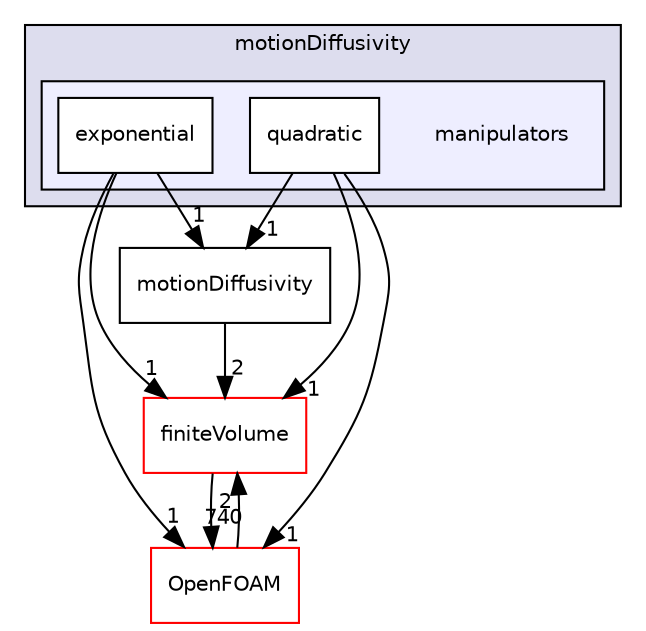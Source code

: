 digraph "src/fvMotionSolver/motionDiffusivity/manipulators" {
  bgcolor=transparent;
  compound=true
  node [ fontsize="10", fontname="Helvetica"];
  edge [ labelfontsize="10", labelfontname="Helvetica"];
  subgraph clusterdir_8ab94aa558c9b87721da8bbf3fb9229e {
    graph [ bgcolor="#ddddee", pencolor="black", label="motionDiffusivity" fontname="Helvetica", fontsize="10", URL="dir_8ab94aa558c9b87721da8bbf3fb9229e.html"]
  subgraph clusterdir_ccfb0ac24b15cc3e9063e7401f463558 {
    graph [ bgcolor="#eeeeff", pencolor="black", label="" URL="dir_ccfb0ac24b15cc3e9063e7401f463558.html"];
    dir_ccfb0ac24b15cc3e9063e7401f463558 [shape=plaintext label="manipulators"];
    dir_091d6caa1ca43e3b1c7c8c84021f32da [shape=box label="exponential" color="black" fillcolor="white" style="filled" URL="dir_091d6caa1ca43e3b1c7c8c84021f32da.html"];
    dir_cc8037f5df05a910234914923028b12c [shape=box label="quadratic" color="black" fillcolor="white" style="filled" URL="dir_cc8037f5df05a910234914923028b12c.html"];
  }
  }
  dir_9bd15774b555cf7259a6fa18f99fe99b [shape=box label="finiteVolume" color="red" URL="dir_9bd15774b555cf7259a6fa18f99fe99b.html"];
  dir_66e2b341b6af2179306fe41c696b071d [shape=box label="motionDiffusivity" URL="dir_66e2b341b6af2179306fe41c696b071d.html"];
  dir_c5473ff19b20e6ec4dfe5c310b3778a8 [shape=box label="OpenFOAM" color="red" URL="dir_c5473ff19b20e6ec4dfe5c310b3778a8.html"];
  dir_9bd15774b555cf7259a6fa18f99fe99b->dir_c5473ff19b20e6ec4dfe5c310b3778a8 [headlabel="740", labeldistance=1.5 headhref="dir_000892_001950.html"];
  dir_66e2b341b6af2179306fe41c696b071d->dir_9bd15774b555cf7259a6fa18f99fe99b [headlabel="2", labeldistance=1.5 headhref="dir_001356_000892.html"];
  dir_091d6caa1ca43e3b1c7c8c84021f32da->dir_9bd15774b555cf7259a6fa18f99fe99b [headlabel="1", labeldistance=1.5 headhref="dir_001354_000892.html"];
  dir_091d6caa1ca43e3b1c7c8c84021f32da->dir_66e2b341b6af2179306fe41c696b071d [headlabel="1", labeldistance=1.5 headhref="dir_001354_001356.html"];
  dir_091d6caa1ca43e3b1c7c8c84021f32da->dir_c5473ff19b20e6ec4dfe5c310b3778a8 [headlabel="1", labeldistance=1.5 headhref="dir_001354_001950.html"];
  dir_cc8037f5df05a910234914923028b12c->dir_9bd15774b555cf7259a6fa18f99fe99b [headlabel="1", labeldistance=1.5 headhref="dir_001355_000892.html"];
  dir_cc8037f5df05a910234914923028b12c->dir_66e2b341b6af2179306fe41c696b071d [headlabel="1", labeldistance=1.5 headhref="dir_001355_001356.html"];
  dir_cc8037f5df05a910234914923028b12c->dir_c5473ff19b20e6ec4dfe5c310b3778a8 [headlabel="1", labeldistance=1.5 headhref="dir_001355_001950.html"];
  dir_c5473ff19b20e6ec4dfe5c310b3778a8->dir_9bd15774b555cf7259a6fa18f99fe99b [headlabel="2", labeldistance=1.5 headhref="dir_001950_000892.html"];
}
